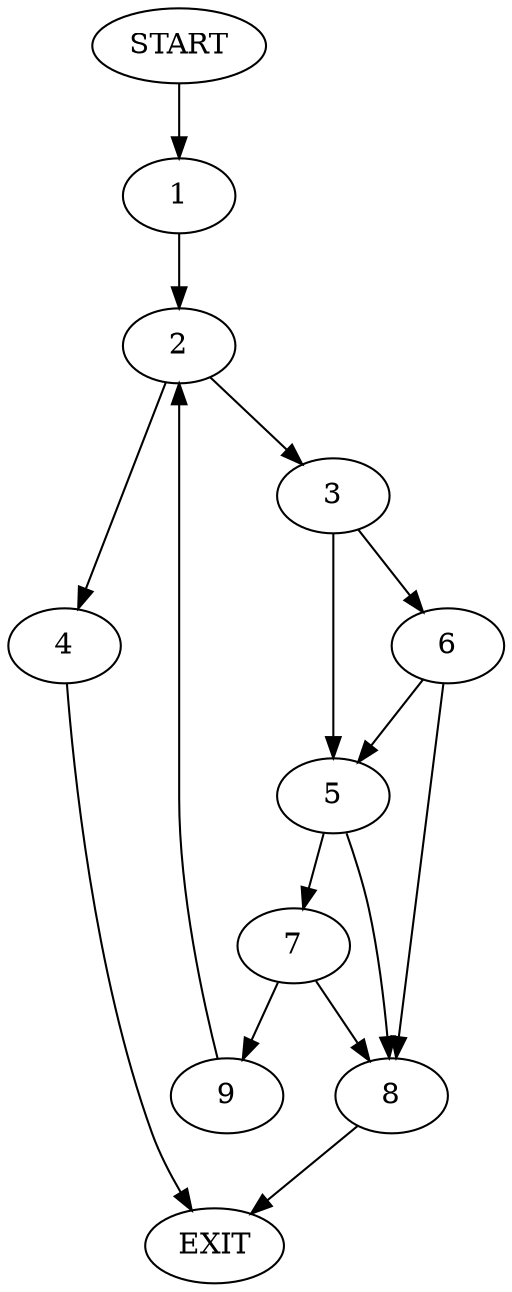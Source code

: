 digraph {
0 [label="START"]
10 [label="EXIT"]
0 -> 1
1 -> 2
2 -> 3
2 -> 4
3 -> 5
3 -> 6
4 -> 10
5 -> 7
5 -> 8
6 -> 5
6 -> 8
8 -> 10
7 -> 9
7 -> 8
9 -> 2
}
